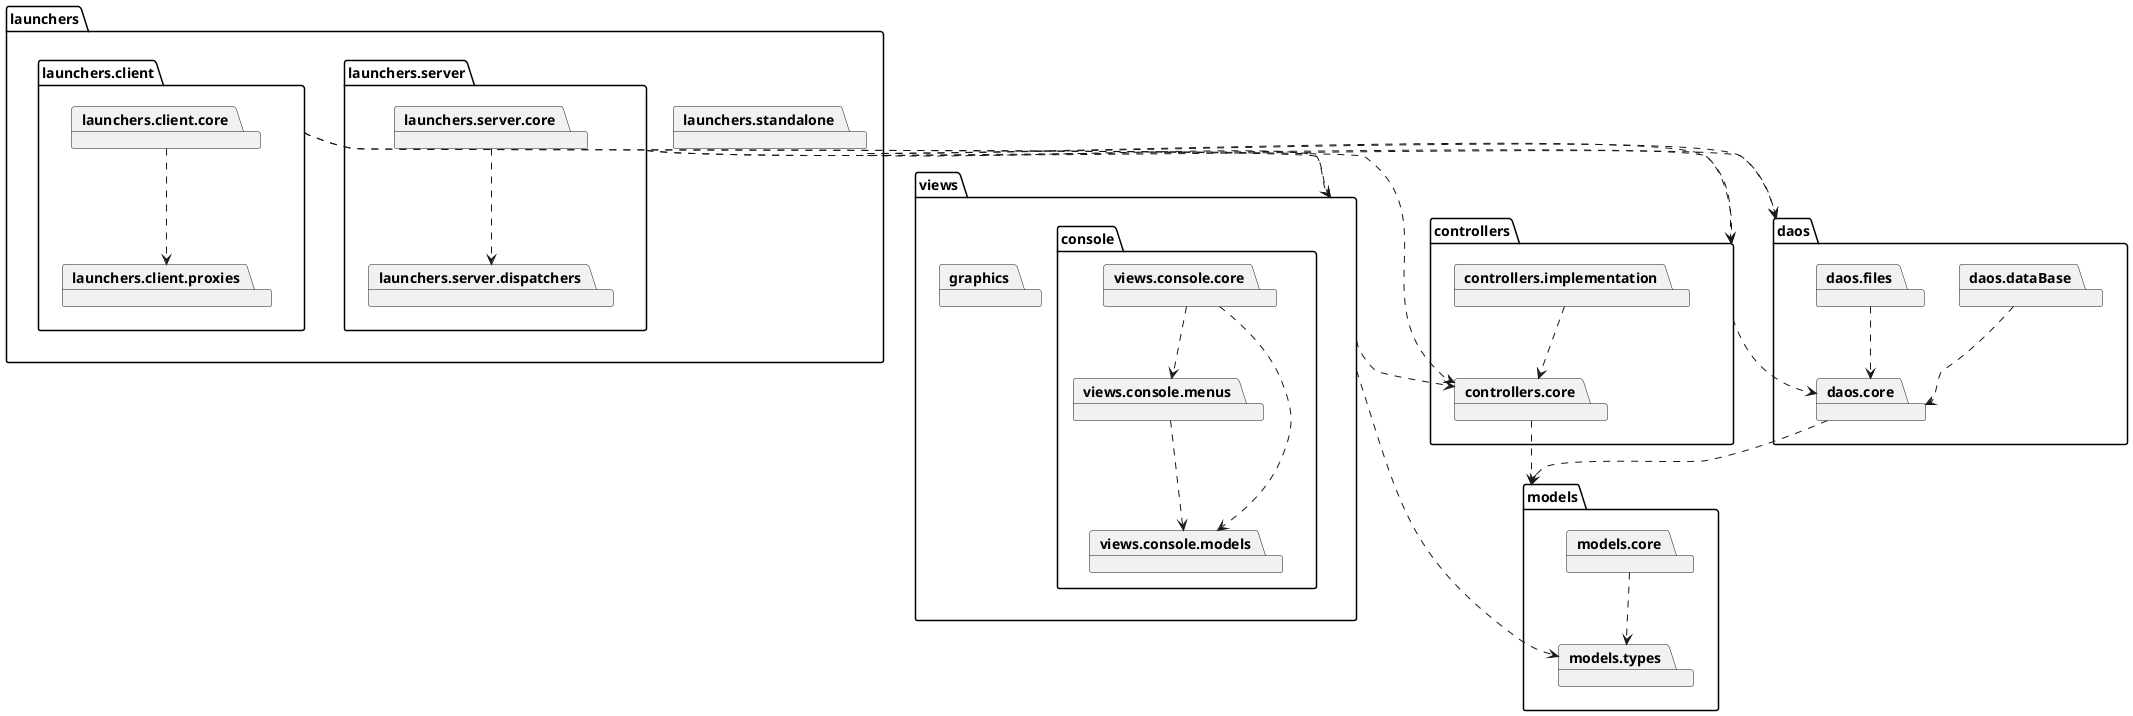 @startuml arquitectura

package launchers {
package launchers.client {
package launchers.client.core 
package launchers.client.proxies
}
package launchers.server {
package launchers.server.core 
package launchers.server.dispatchers
}
package launchers.standalone 
}

package views {
package console {
package views.console.core
package views.console.menus 
package views.console.models 
}
package graphics 
}

package controllers {
package controllers.core 
package controllers.implementation
}

package daos {
package daos.core 
package daos.dataBase 
package daos.files
}

package models {
package models.core 
package models.types 
}

launchers.standalone .down.> views
launchers.standalone .down.> controllers
launchers.standalone .down.> daos
launchers.client.core .down.> launchers.client.proxies 
launchers.client .down.> views
launchers.client .down.> controllers.core
launchers.server.core .down.> launchers.server.dispatchers 
launchers.server .down.> controllers
launchers.server .down.> daos

views.console.core .down.> views.console.menus
views.console.core .down.> views.console.models
views.console.menus .down.> views.console.models
views .down.> controllers.core
views .down.> models.types
  
controllers.implementation .down.> controllers.core
controllers.core .down.> models 
controllers .down.> daos.core

daos.files .down.> daos.core
daos.dataBase .down.> daos.core 
daos.core .down.> models

models.core .down.> models.types 

@enduml